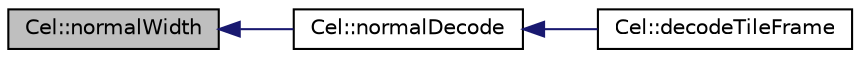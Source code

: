 digraph G
{
  edge [fontname="Helvetica",fontsize="10",labelfontname="Helvetica",labelfontsize="10"];
  node [fontname="Helvetica",fontsize="10",shape=record];
  rankdir="LR";
  Node1 [label="Cel::normalWidth",height=0.2,width=0.4,color="black", fillcolor="grey75", style="filled" fontcolor="black"];
  Node1 -> Node2 [dir="back",color="midnightblue",fontsize="10",style="solid",fontname="Helvetica"];
  Node2 [label="Cel::normalDecode",height=0.2,width=0.4,color="black", fillcolor="white", style="filled",URL="$namespace_cel.html#a8954267a3e910349a665f0a1e1c42dba"];
  Node2 -> Node3 [dir="back",color="midnightblue",fontsize="10",style="solid",fontname="Helvetica"];
  Node3 [label="Cel::decodeTileFrame",height=0.2,width=0.4,color="black", fillcolor="white", style="filled",URL="$namespace_cel.html#a5b636b6b8aecb4224673830e3b554a49"];
}
